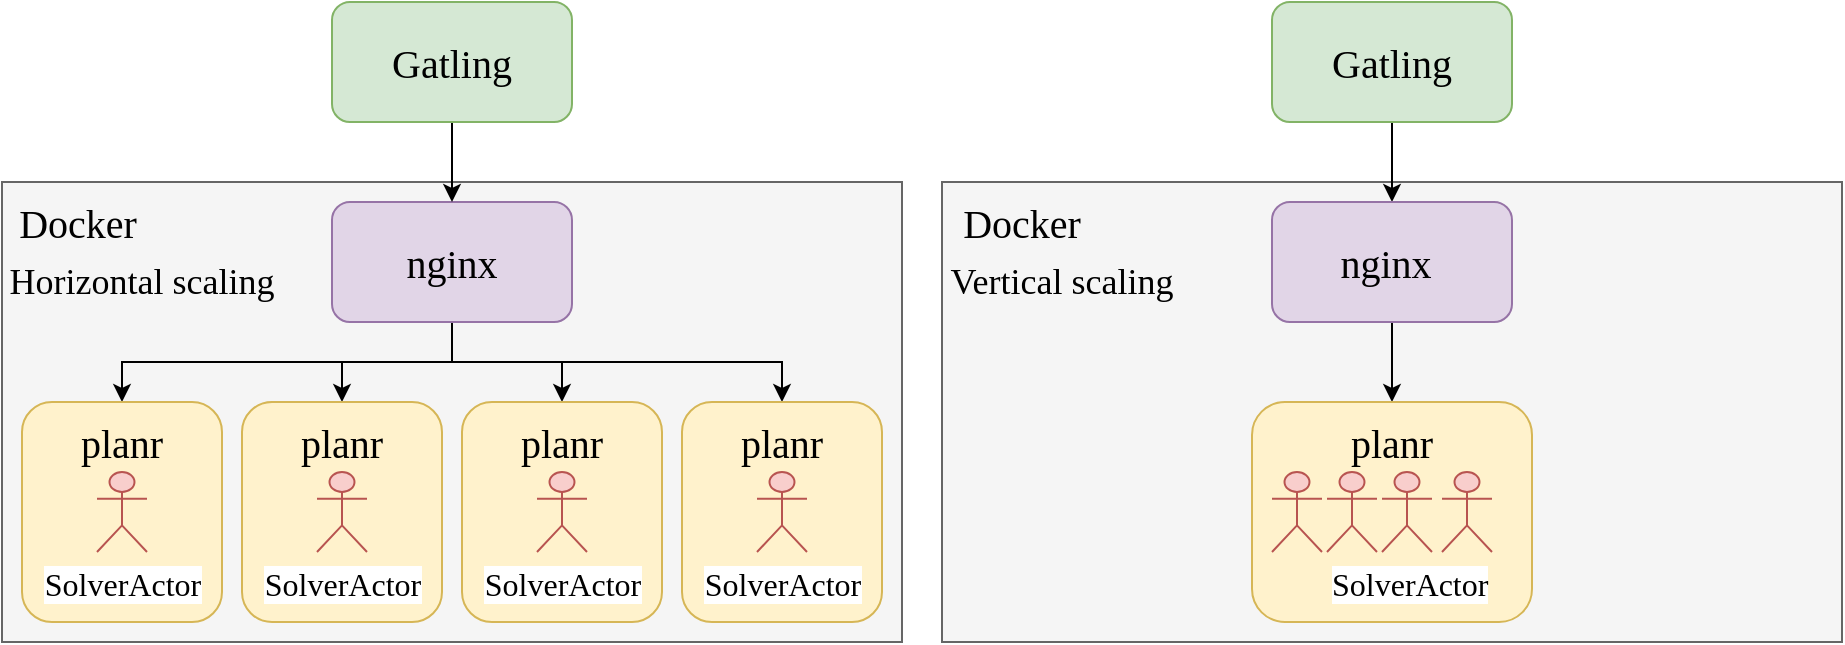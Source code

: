 <mxfile version="13.1.11" type="device"><diagram id="ngIZ1e6ELS9ttCaEDFRY" name="Page-1"><mxGraphModel dx="1038" dy="499" grid="1" gridSize="10" guides="1" tooltips="1" connect="1" arrows="1" fold="1" page="1" pageScale="1" pageWidth="850" pageHeight="1100" math="0" shadow="0"><root><mxCell id="0"/><mxCell id="1" parent="0"/><mxCell id="Xi9Ilkh7IHwF3Wx8EmoN-58" value="" style="rounded=0;whiteSpace=wrap;html=1;fontFamily=Times New Roman;fontSize=16;align=left;fillColor=#f5f5f5;strokeColor=#666666;fontColor=#333333;" vertex="1" parent="1"><mxGeometry x="20" y="320" width="450" height="230" as="geometry"/></mxCell><mxCell id="Xi9Ilkh7IHwF3Wx8EmoN-70" style="edgeStyle=orthogonalEdgeStyle;rounded=0;orthogonalLoop=1;jettySize=auto;html=1;exitX=0.5;exitY=1;exitDx=0;exitDy=0;entryX=0.5;entryY=0;entryDx=0;entryDy=0;fontFamily=Times New Roman;fontSize=16;" edge="1" parent="1" source="Xi9Ilkh7IHwF3Wx8EmoN-40" target="Xi9Ilkh7IHwF3Wx8EmoN-47"><mxGeometry relative="1" as="geometry"/></mxCell><mxCell id="Xi9Ilkh7IHwF3Wx8EmoN-71" style="edgeStyle=orthogonalEdgeStyle;rounded=0;orthogonalLoop=1;jettySize=auto;html=1;exitX=0.5;exitY=1;exitDx=0;exitDy=0;entryX=0.5;entryY=0;entryDx=0;entryDy=0;fontFamily=Times New Roman;fontSize=16;" edge="1" parent="1" source="Xi9Ilkh7IHwF3Wx8EmoN-40" target="Xi9Ilkh7IHwF3Wx8EmoN-62"><mxGeometry relative="1" as="geometry"/></mxCell><mxCell id="Xi9Ilkh7IHwF3Wx8EmoN-72" style="edgeStyle=orthogonalEdgeStyle;rounded=0;orthogonalLoop=1;jettySize=auto;html=1;exitX=0.5;exitY=1;exitDx=0;exitDy=0;entryX=0.5;entryY=0;entryDx=0;entryDy=0;fontFamily=Times New Roman;fontSize=16;" edge="1" parent="1" source="Xi9Ilkh7IHwF3Wx8EmoN-40" target="Xi9Ilkh7IHwF3Wx8EmoN-65"><mxGeometry relative="1" as="geometry"/></mxCell><mxCell id="Xi9Ilkh7IHwF3Wx8EmoN-73" style="edgeStyle=orthogonalEdgeStyle;rounded=0;orthogonalLoop=1;jettySize=auto;html=1;exitX=0.5;exitY=1;exitDx=0;exitDy=0;entryX=0.5;entryY=0;entryDx=0;entryDy=0;fontFamily=Times New Roman;fontSize=16;" edge="1" parent="1" source="Xi9Ilkh7IHwF3Wx8EmoN-40" target="Xi9Ilkh7IHwF3Wx8EmoN-42"><mxGeometry relative="1" as="geometry"/></mxCell><mxCell id="Xi9Ilkh7IHwF3Wx8EmoN-40" value="" style="rounded=1;whiteSpace=wrap;html=1;fontFamily=Times New Roman;fontSize=16;align=left;fillColor=#e1d5e7;strokeColor=#9673a6;" vertex="1" parent="1"><mxGeometry x="185" y="330" width="120" height="60" as="geometry"/></mxCell><mxCell id="Xi9Ilkh7IHwF3Wx8EmoN-41" value="&lt;font style=&quot;font-size: 20px&quot;&gt;nginx&lt;/font&gt;" style="text;html=1;strokeColor=none;fillColor=none;align=center;verticalAlign=middle;whiteSpace=wrap;rounded=0;fontFamily=Times New Roman;fontSize=16;" vertex="1" parent="1"><mxGeometry x="225" y="350" width="40" height="20" as="geometry"/></mxCell><mxCell id="Xi9Ilkh7IHwF3Wx8EmoN-42" value="" style="rounded=1;whiteSpace=wrap;html=1;fontFamily=Times New Roman;fontSize=16;align=left;fillColor=#fff2cc;strokeColor=#d6b656;" vertex="1" parent="1"><mxGeometry x="30" y="430" width="100" height="110" as="geometry"/></mxCell><mxCell id="Xi9Ilkh7IHwF3Wx8EmoN-43" value="&lt;font style=&quot;font-size: 20px&quot;&gt;planr&lt;/font&gt;" style="text;html=1;strokeColor=none;fillColor=none;align=center;verticalAlign=middle;whiteSpace=wrap;rounded=0;fontFamily=Times New Roman;fontSize=16;" vertex="1" parent="1"><mxGeometry x="60" y="440" width="40" height="20" as="geometry"/></mxCell><mxCell id="Xi9Ilkh7IHwF3Wx8EmoN-44" value="SolverActor" style="shape=umlActor;verticalLabelPosition=bottom;labelBackgroundColor=#ffffff;verticalAlign=top;html=1;outlineConnect=0;fontFamily=Times New Roman;fontSize=16;align=center;fillColor=#f8cecc;strokeColor=#b85450;" vertex="1" parent="1"><mxGeometry x="67.5" y="465" width="25" height="40" as="geometry"/></mxCell><mxCell id="Xi9Ilkh7IHwF3Wx8EmoN-47" value="" style="rounded=1;whiteSpace=wrap;html=1;fontFamily=Times New Roman;fontSize=16;align=left;fillColor=#fff2cc;strokeColor=#d6b656;" vertex="1" parent="1"><mxGeometry x="140" y="430" width="100" height="110" as="geometry"/></mxCell><mxCell id="Xi9Ilkh7IHwF3Wx8EmoN-48" value="&lt;font style=&quot;font-size: 20px&quot;&gt;planr&lt;/font&gt;" style="text;html=1;strokeColor=none;fillColor=none;align=center;verticalAlign=middle;whiteSpace=wrap;rounded=0;fontFamily=Times New Roman;fontSize=16;" vertex="1" parent="1"><mxGeometry x="170" y="440" width="40" height="20" as="geometry"/></mxCell><mxCell id="Xi9Ilkh7IHwF3Wx8EmoN-49" value="SolverActor" style="shape=umlActor;verticalLabelPosition=bottom;labelBackgroundColor=#ffffff;verticalAlign=top;html=1;outlineConnect=0;fontFamily=Times New Roman;fontSize=16;align=center;fillColor=#f8cecc;strokeColor=#b85450;" vertex="1" parent="1"><mxGeometry x="177.5" y="465" width="25" height="40" as="geometry"/></mxCell><mxCell id="Xi9Ilkh7IHwF3Wx8EmoN-59" value="&lt;font style=&quot;font-size: 20px&quot;&gt;Docker&lt;/font&gt;" style="text;html=1;strokeColor=none;fillColor=none;align=center;verticalAlign=middle;whiteSpace=wrap;rounded=0;fontFamily=Times New Roman;fontSize=16;" vertex="1" parent="1"><mxGeometry x="37.5" y="330" width="40" height="20" as="geometry"/></mxCell><mxCell id="Xi9Ilkh7IHwF3Wx8EmoN-62" value="" style="rounded=1;whiteSpace=wrap;html=1;fontFamily=Times New Roman;fontSize=16;align=left;fillColor=#fff2cc;strokeColor=#d6b656;" vertex="1" parent="1"><mxGeometry x="250" y="430" width="100" height="110" as="geometry"/></mxCell><mxCell id="Xi9Ilkh7IHwF3Wx8EmoN-63" value="&lt;font style=&quot;font-size: 20px&quot;&gt;planr&lt;/font&gt;" style="text;html=1;strokeColor=none;fillColor=none;align=center;verticalAlign=middle;whiteSpace=wrap;rounded=0;fontFamily=Times New Roman;fontSize=16;" vertex="1" parent="1"><mxGeometry x="280" y="440" width="40" height="20" as="geometry"/></mxCell><mxCell id="Xi9Ilkh7IHwF3Wx8EmoN-64" value="SolverActor" style="shape=umlActor;verticalLabelPosition=bottom;labelBackgroundColor=#ffffff;verticalAlign=top;html=1;outlineConnect=0;fontFamily=Times New Roman;fontSize=16;align=center;fillColor=#f8cecc;strokeColor=#b85450;" vertex="1" parent="1"><mxGeometry x="287.5" y="465" width="25" height="40" as="geometry"/></mxCell><mxCell id="Xi9Ilkh7IHwF3Wx8EmoN-65" value="" style="rounded=1;whiteSpace=wrap;html=1;fontFamily=Times New Roman;fontSize=16;align=left;fillColor=#fff2cc;strokeColor=#d6b656;" vertex="1" parent="1"><mxGeometry x="360" y="430" width="100" height="110" as="geometry"/></mxCell><mxCell id="Xi9Ilkh7IHwF3Wx8EmoN-66" value="&lt;font style=&quot;font-size: 20px&quot;&gt;planr&lt;/font&gt;" style="text;html=1;strokeColor=none;fillColor=none;align=center;verticalAlign=middle;whiteSpace=wrap;rounded=0;fontFamily=Times New Roman;fontSize=16;" vertex="1" parent="1"><mxGeometry x="390" y="440" width="40" height="20" as="geometry"/></mxCell><mxCell id="Xi9Ilkh7IHwF3Wx8EmoN-67" value="SolverActor" style="shape=umlActor;verticalLabelPosition=bottom;labelBackgroundColor=#ffffff;verticalAlign=top;html=1;outlineConnect=0;fontFamily=Times New Roman;fontSize=16;align=center;fillColor=#f8cecc;strokeColor=#b85450;" vertex="1" parent="1"><mxGeometry x="397.5" y="465" width="25" height="40" as="geometry"/></mxCell><mxCell id="Xi9Ilkh7IHwF3Wx8EmoN-68" style="edgeStyle=orthogonalEdgeStyle;rounded=0;orthogonalLoop=1;jettySize=auto;html=1;exitX=0.5;exitY=1;exitDx=0;exitDy=0;fontFamily=Times New Roman;fontSize=16;" edge="1" parent="1" source="Xi9Ilkh7IHwF3Wx8EmoN-40" target="Xi9Ilkh7IHwF3Wx8EmoN-40"><mxGeometry relative="1" as="geometry"/></mxCell><mxCell id="Xi9Ilkh7IHwF3Wx8EmoN-76" style="edgeStyle=orthogonalEdgeStyle;rounded=0;orthogonalLoop=1;jettySize=auto;html=1;exitX=0.5;exitY=1;exitDx=0;exitDy=0;entryX=0.5;entryY=0;entryDx=0;entryDy=0;fontFamily=Times New Roman;fontSize=16;" edge="1" parent="1" source="Xi9Ilkh7IHwF3Wx8EmoN-74" target="Xi9Ilkh7IHwF3Wx8EmoN-40"><mxGeometry relative="1" as="geometry"/></mxCell><mxCell id="Xi9Ilkh7IHwF3Wx8EmoN-74" value="" style="rounded=1;whiteSpace=wrap;html=1;fontFamily=Times New Roman;fontSize=16;align=left;fillColor=#d5e8d4;strokeColor=#82b366;" vertex="1" parent="1"><mxGeometry x="185" y="230" width="120" height="60" as="geometry"/></mxCell><mxCell id="Xi9Ilkh7IHwF3Wx8EmoN-75" value="&lt;font style=&quot;font-size: 20px&quot;&gt;Gatling&lt;/font&gt;" style="text;html=1;strokeColor=none;fillColor=none;align=center;verticalAlign=middle;whiteSpace=wrap;rounded=0;fontFamily=Times New Roman;fontSize=16;" vertex="1" parent="1"><mxGeometry x="225" y="250" width="40" height="20" as="geometry"/></mxCell><mxCell id="Xi9Ilkh7IHwF3Wx8EmoN-78" value="" style="rounded=0;whiteSpace=wrap;html=1;fontFamily=Times New Roman;fontSize=16;align=left;fillColor=#f5f5f5;strokeColor=#666666;fontColor=#333333;" vertex="1" parent="1"><mxGeometry x="490" y="320" width="450" height="230" as="geometry"/></mxCell><mxCell id="Xi9Ilkh7IHwF3Wx8EmoN-79" value="&lt;font style=&quot;font-size: 18px&quot;&gt;Horizontal scaling&lt;/font&gt;" style="text;html=1;strokeColor=none;fillColor=none;align=center;verticalAlign=middle;whiteSpace=wrap;rounded=0;fontFamily=Times New Roman;fontSize=16;" vertex="1" parent="1"><mxGeometry x="20" y="360" width="140" height="20" as="geometry"/></mxCell><mxCell id="Xi9Ilkh7IHwF3Wx8EmoN-88" style="edgeStyle=orthogonalEdgeStyle;rounded=0;orthogonalLoop=1;jettySize=auto;html=1;exitX=0.5;exitY=1;exitDx=0;exitDy=0;fontFamily=Times New Roman;fontSize=16;" edge="1" parent="1" source="Xi9Ilkh7IHwF3Wx8EmoN-80" target="Xi9Ilkh7IHwF3Wx8EmoN-82"><mxGeometry relative="1" as="geometry"/></mxCell><mxCell id="Xi9Ilkh7IHwF3Wx8EmoN-80" value="" style="rounded=1;whiteSpace=wrap;html=1;fontFamily=Times New Roman;fontSize=16;align=left;fillColor=#d5e8d4;strokeColor=#82b366;" vertex="1" parent="1"><mxGeometry x="655" y="230" width="120" height="60" as="geometry"/></mxCell><mxCell id="Xi9Ilkh7IHwF3Wx8EmoN-81" value="&lt;font style=&quot;font-size: 20px&quot;&gt;Gatling&lt;/font&gt;" style="text;html=1;strokeColor=none;fillColor=none;align=center;verticalAlign=middle;whiteSpace=wrap;rounded=0;fontFamily=Times New Roman;fontSize=16;" vertex="1" parent="1"><mxGeometry x="695" y="250" width="40" height="20" as="geometry"/></mxCell><mxCell id="Xi9Ilkh7IHwF3Wx8EmoN-89" style="edgeStyle=orthogonalEdgeStyle;rounded=0;orthogonalLoop=1;jettySize=auto;html=1;exitX=0.5;exitY=1;exitDx=0;exitDy=0;entryX=0.5;entryY=0;entryDx=0;entryDy=0;fontFamily=Times New Roman;fontSize=16;" edge="1" parent="1" source="Xi9Ilkh7IHwF3Wx8EmoN-82" target="Xi9Ilkh7IHwF3Wx8EmoN-85"><mxGeometry relative="1" as="geometry"/></mxCell><mxCell id="Xi9Ilkh7IHwF3Wx8EmoN-82" value="" style="rounded=1;whiteSpace=wrap;html=1;fontFamily=Times New Roman;fontSize=16;align=left;fillColor=#e1d5e7;strokeColor=#9673a6;" vertex="1" parent="1"><mxGeometry x="655" y="330" width="120" height="60" as="geometry"/></mxCell><mxCell id="Xi9Ilkh7IHwF3Wx8EmoN-83" value="&lt;font style=&quot;font-size: 20px&quot;&gt;nginx&lt;/font&gt;" style="text;html=1;strokeColor=none;fillColor=none;align=center;verticalAlign=middle;whiteSpace=wrap;rounded=0;fontFamily=Times New Roman;fontSize=16;" vertex="1" parent="1"><mxGeometry x="691.5" y="350" width="40" height="20" as="geometry"/></mxCell><mxCell id="Xi9Ilkh7IHwF3Wx8EmoN-84" style="edgeStyle=orthogonalEdgeStyle;rounded=0;orthogonalLoop=1;jettySize=auto;html=1;exitX=0.5;exitY=1;exitDx=0;exitDy=0;fontFamily=Times New Roman;fontSize=16;" edge="1" parent="1" source="Xi9Ilkh7IHwF3Wx8EmoN-82" target="Xi9Ilkh7IHwF3Wx8EmoN-82"><mxGeometry relative="1" as="geometry"/></mxCell><mxCell id="Xi9Ilkh7IHwF3Wx8EmoN-85" value="" style="rounded=1;whiteSpace=wrap;html=1;fontFamily=Times New Roman;fontSize=16;align=left;fillColor=#fff2cc;strokeColor=#d6b656;" vertex="1" parent="1"><mxGeometry x="645" y="430" width="140" height="110" as="geometry"/></mxCell><mxCell id="Xi9Ilkh7IHwF3Wx8EmoN-86" value="&lt;font style=&quot;font-size: 20px&quot;&gt;planr&lt;/font&gt;" style="text;html=1;strokeColor=none;fillColor=none;align=center;verticalAlign=middle;whiteSpace=wrap;rounded=0;fontFamily=Times New Roman;fontSize=16;" vertex="1" parent="1"><mxGeometry x="695" y="440" width="40" height="20" as="geometry"/></mxCell><mxCell id="Xi9Ilkh7IHwF3Wx8EmoN-87" value="" style="shape=umlActor;verticalLabelPosition=bottom;labelBackgroundColor=#ffffff;verticalAlign=top;html=1;outlineConnect=0;fontFamily=Times New Roman;fontSize=16;align=center;fillColor=#f8cecc;strokeColor=#b85450;" vertex="1" parent="1"><mxGeometry x="655" y="465" width="25" height="40" as="geometry"/></mxCell><mxCell id="Xi9Ilkh7IHwF3Wx8EmoN-90" value="&lt;font style=&quot;font-size: 20px&quot;&gt;Docker&lt;/font&gt;" style="text;html=1;strokeColor=none;fillColor=none;align=center;verticalAlign=middle;whiteSpace=wrap;rounded=0;fontFamily=Times New Roman;fontSize=16;" vertex="1" parent="1"><mxGeometry x="510" y="330" width="40" height="20" as="geometry"/></mxCell><mxCell id="Xi9Ilkh7IHwF3Wx8EmoN-91" value="&lt;font style=&quot;font-size: 18px&quot;&gt;Vertical scaling&lt;/font&gt;" style="text;html=1;strokeColor=none;fillColor=none;align=center;verticalAlign=middle;whiteSpace=wrap;rounded=0;fontFamily=Times New Roman;fontSize=16;" vertex="1" parent="1"><mxGeometry x="490" y="360" width="120" height="20" as="geometry"/></mxCell><mxCell id="Xi9Ilkh7IHwF3Wx8EmoN-94" value="&lt;div&gt;SolverActor&lt;/div&gt;" style="shape=umlActor;verticalLabelPosition=bottom;labelBackgroundColor=#ffffff;verticalAlign=top;html=1;outlineConnect=0;fontFamily=Times New Roman;fontSize=16;align=left;fillColor=#f8cecc;strokeColor=#b85450;" vertex="1" parent="1"><mxGeometry x="682.5" y="465" width="25" height="40" as="geometry"/></mxCell><mxCell id="Xi9Ilkh7IHwF3Wx8EmoN-95" value="" style="shape=umlActor;verticalLabelPosition=bottom;labelBackgroundColor=#ffffff;verticalAlign=top;html=1;outlineConnect=0;fontFamily=Times New Roman;fontSize=16;align=center;fillColor=#f8cecc;strokeColor=#b85450;" vertex="1" parent="1"><mxGeometry x="710" y="465" width="25" height="40" as="geometry"/></mxCell><mxCell id="Xi9Ilkh7IHwF3Wx8EmoN-96" value="" style="shape=umlActor;verticalLabelPosition=bottom;labelBackgroundColor=#ffffff;verticalAlign=top;html=1;outlineConnect=0;fontFamily=Times New Roman;fontSize=16;align=center;fillColor=#f8cecc;strokeColor=#b85450;" vertex="1" parent="1"><mxGeometry x="740" y="465" width="25" height="40" as="geometry"/></mxCell></root></mxGraphModel></diagram></mxfile>